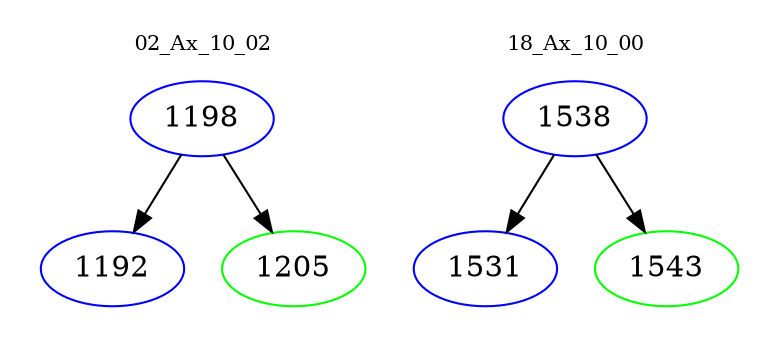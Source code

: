 digraph{
subgraph cluster_0 {
color = white
label = "02_Ax_10_02";
fontsize=10;
T0_1198 [label="1198", color="blue"]
T0_1198 -> T0_1192 [color="black"]
T0_1192 [label="1192", color="blue"]
T0_1198 -> T0_1205 [color="black"]
T0_1205 [label="1205", color="green"]
}
subgraph cluster_1 {
color = white
label = "18_Ax_10_00";
fontsize=10;
T1_1538 [label="1538", color="blue"]
T1_1538 -> T1_1531 [color="black"]
T1_1531 [label="1531", color="blue"]
T1_1538 -> T1_1543 [color="black"]
T1_1543 [label="1543", color="green"]
}
}
